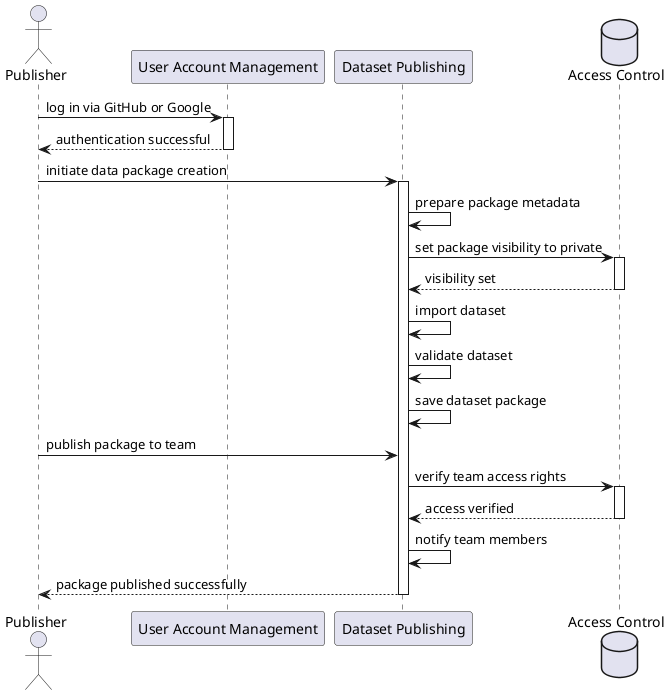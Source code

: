 @startuml
actor Publisher
participant "User Account Management" as UAM
participant "Dataset Publishing" as DP
database "Access Control" as AC

Publisher -> UAM : log in via GitHub or Google
activate UAM
UAM --> Publisher : authentication successful
deactivate UAM

Publisher -> DP : initiate data package creation
activate DP
DP -> DP : prepare package metadata
DP -> AC : set package visibility to private
activate AC
AC --> DP : visibility set
deactivate AC

DP -> DP : import dataset
DP -> DP : validate dataset
DP -> DP : save dataset package

Publisher -> DP : publish package to team
DP -> AC : verify team access rights
activate AC
AC --> DP : access verified
deactivate AC

DP -> DP : notify team members
DP --> Publisher : package published successfully
deactivate DP
@enduml